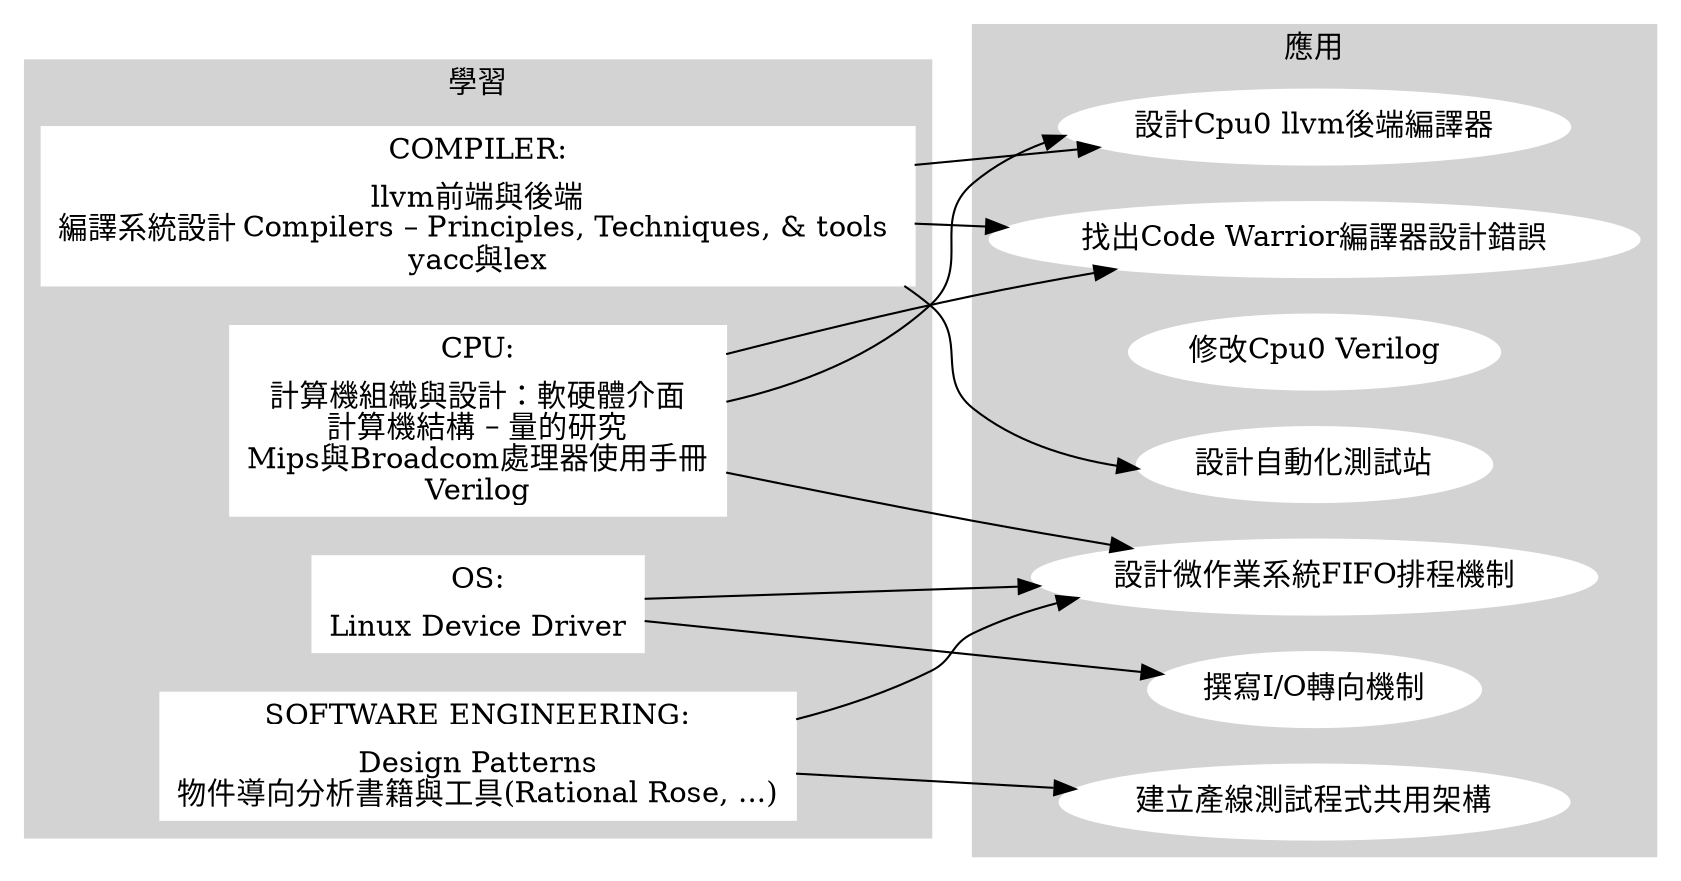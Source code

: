 // Free usage license, author: Chung-Shu Chen 陳鍾樞

digraph G {

  rankdir=LR;
  subgraph cluster_0 {
    style=filled;
    label = "學習";
    node [shape=record,style=filled,color=white]; CPU [label="CPU:|計算機組織與設計：軟硬體介面\n計算機結構 – 量的研究\nMips與Broadcom處理器使用手冊\nVerilog"];
    node [style=filled,color=white]; COMPILER [label="COMPILER:|llvm前端與後端\n編譯系統設計 Compilers – Principles, Techniques, & tools \nyacc與lex"];
    node [style=filled,color=white]; OS [label="OS:|Linux Device Driver"]; 
    node [style=filled,color=white]; "SOFTWARE ENGINEERING" [label="SOFTWARE ENGINEERING:|Design Patterns\n物件導向分析書籍與工具(Rational Rose, ...)"]; 
    color=lightgrey;
  }
  subgraph cluster_1 {
    style=filled;
    color=lightgrey;
    label = "應用";
    node [style=filled,color=white]; codewarrior [label="找出Code Warrior編譯器設計錯誤"];
    node [style=filled,color=white]; tinyos [label="設計微作業系統FIFO排程機制"];
    node [style=filled,color=white]; verilog [label="修改Cpu0 Verilog"];
    node [style=filled,color=white]; backend [label="設計Cpu0 llvm後端編譯器"];
    node [style=filled,color=white]; teststation [label="設計自動化測試站"];
    node [style=filled,color=white]; io [label="撰寫I/O轉向機制"];
    node [style=filled,color=white]; bltc [label="建立產線測試程式共用架構"];
  }
  CPU -> codewarrior;
  CPU -> tinyos;
  CPU -> backend;
  COMPILER -> backend;
  COMPILER -> codewarrior;
  COMPILER -> teststation;
  OS -> tinyos;
  OS -> io;
  "SOFTWARE ENGINEERING" -> tinyos;
  "SOFTWARE ENGINEERING" -> bltc;

}